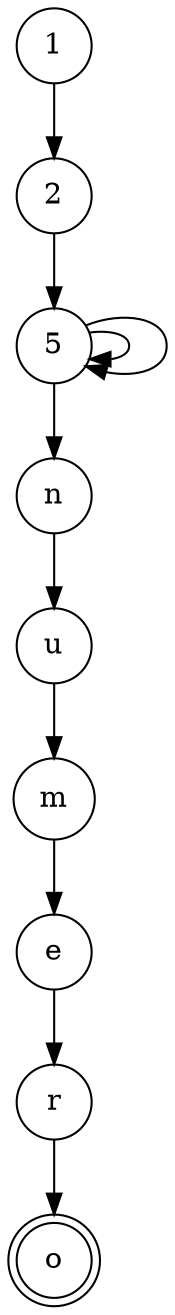 digraph {   
    node [shape = doublecircle, color = null] o ;
    node [shape = circle];
    node [color= null];
    1 -> 2 -> 5 -> 5 -> 5 -> n -> u -> m -> e -> r -> o;	
}